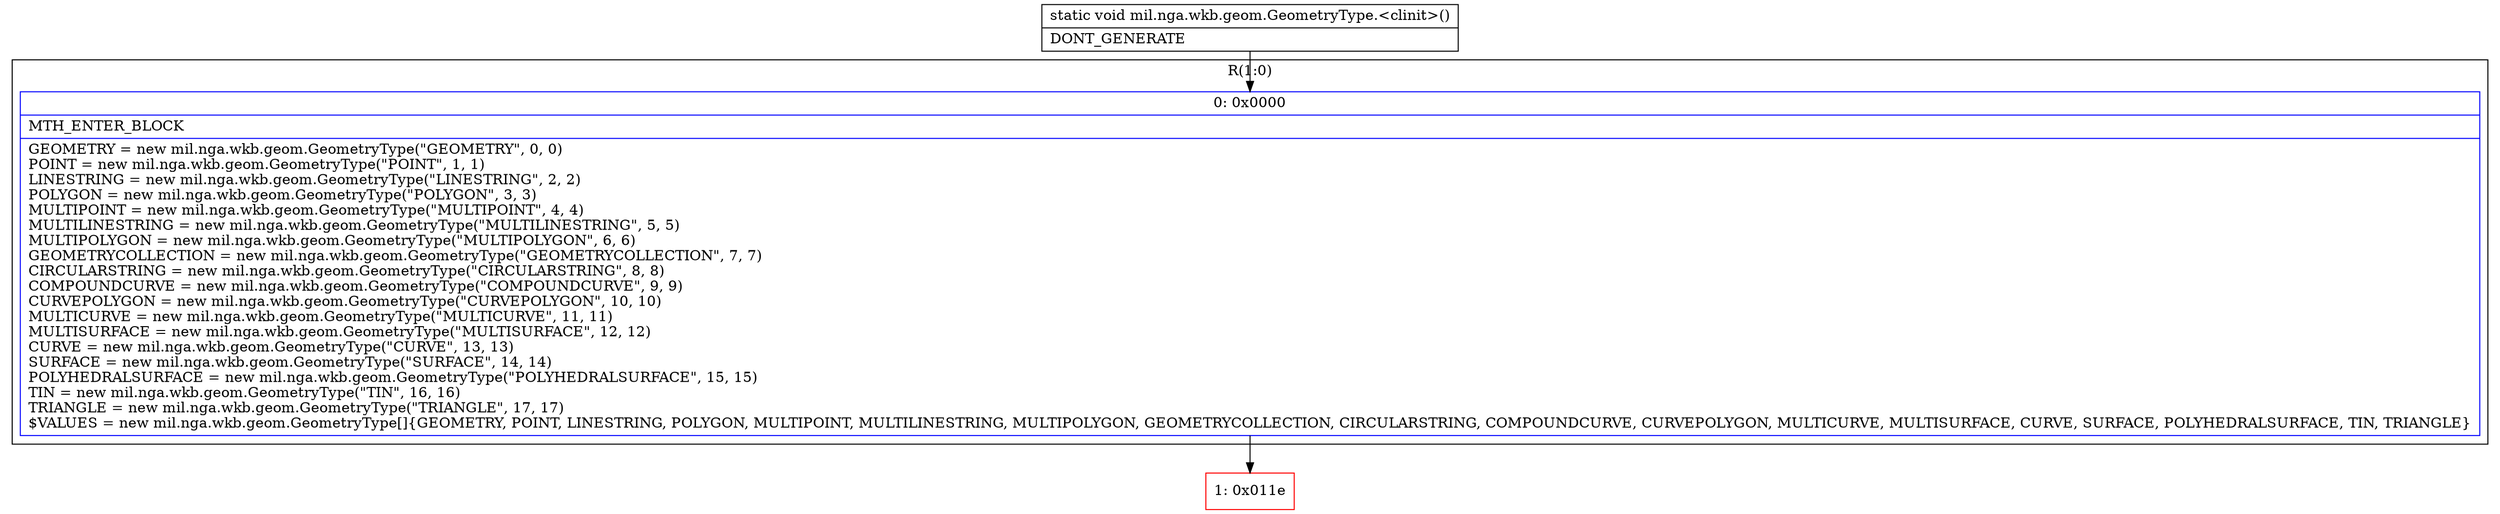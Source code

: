 digraph "CFG formil.nga.wkb.geom.GeometryType.\<clinit\>()V" {
subgraph cluster_Region_544359654 {
label = "R(1:0)";
node [shape=record,color=blue];
Node_0 [shape=record,label="{0\:\ 0x0000|MTH_ENTER_BLOCK\l|GEOMETRY = new mil.nga.wkb.geom.GeometryType(\"GEOMETRY\", 0, 0)\lPOINT = new mil.nga.wkb.geom.GeometryType(\"POINT\", 1, 1)\lLINESTRING = new mil.nga.wkb.geom.GeometryType(\"LINESTRING\", 2, 2)\lPOLYGON = new mil.nga.wkb.geom.GeometryType(\"POLYGON\", 3, 3)\lMULTIPOINT = new mil.nga.wkb.geom.GeometryType(\"MULTIPOINT\", 4, 4)\lMULTILINESTRING = new mil.nga.wkb.geom.GeometryType(\"MULTILINESTRING\", 5, 5)\lMULTIPOLYGON = new mil.nga.wkb.geom.GeometryType(\"MULTIPOLYGON\", 6, 6)\lGEOMETRYCOLLECTION = new mil.nga.wkb.geom.GeometryType(\"GEOMETRYCOLLECTION\", 7, 7)\lCIRCULARSTRING = new mil.nga.wkb.geom.GeometryType(\"CIRCULARSTRING\", 8, 8)\lCOMPOUNDCURVE = new mil.nga.wkb.geom.GeometryType(\"COMPOUNDCURVE\", 9, 9)\lCURVEPOLYGON = new mil.nga.wkb.geom.GeometryType(\"CURVEPOLYGON\", 10, 10)\lMULTICURVE = new mil.nga.wkb.geom.GeometryType(\"MULTICURVE\", 11, 11)\lMULTISURFACE = new mil.nga.wkb.geom.GeometryType(\"MULTISURFACE\", 12, 12)\lCURVE = new mil.nga.wkb.geom.GeometryType(\"CURVE\", 13, 13)\lSURFACE = new mil.nga.wkb.geom.GeometryType(\"SURFACE\", 14, 14)\lPOLYHEDRALSURFACE = new mil.nga.wkb.geom.GeometryType(\"POLYHEDRALSURFACE\", 15, 15)\lTIN = new mil.nga.wkb.geom.GeometryType(\"TIN\", 16, 16)\lTRIANGLE = new mil.nga.wkb.geom.GeometryType(\"TRIANGLE\", 17, 17)\l$VALUES = new mil.nga.wkb.geom.GeometryType[]\{GEOMETRY, POINT, LINESTRING, POLYGON, MULTIPOINT, MULTILINESTRING, MULTIPOLYGON, GEOMETRYCOLLECTION, CIRCULARSTRING, COMPOUNDCURVE, CURVEPOLYGON, MULTICURVE, MULTISURFACE, CURVE, SURFACE, POLYHEDRALSURFACE, TIN, TRIANGLE\}\l}"];
}
Node_1 [shape=record,color=red,label="{1\:\ 0x011e}"];
MethodNode[shape=record,label="{static void mil.nga.wkb.geom.GeometryType.\<clinit\>()  | DONT_GENERATE\l}"];
MethodNode -> Node_0;
Node_0 -> Node_1;
}

